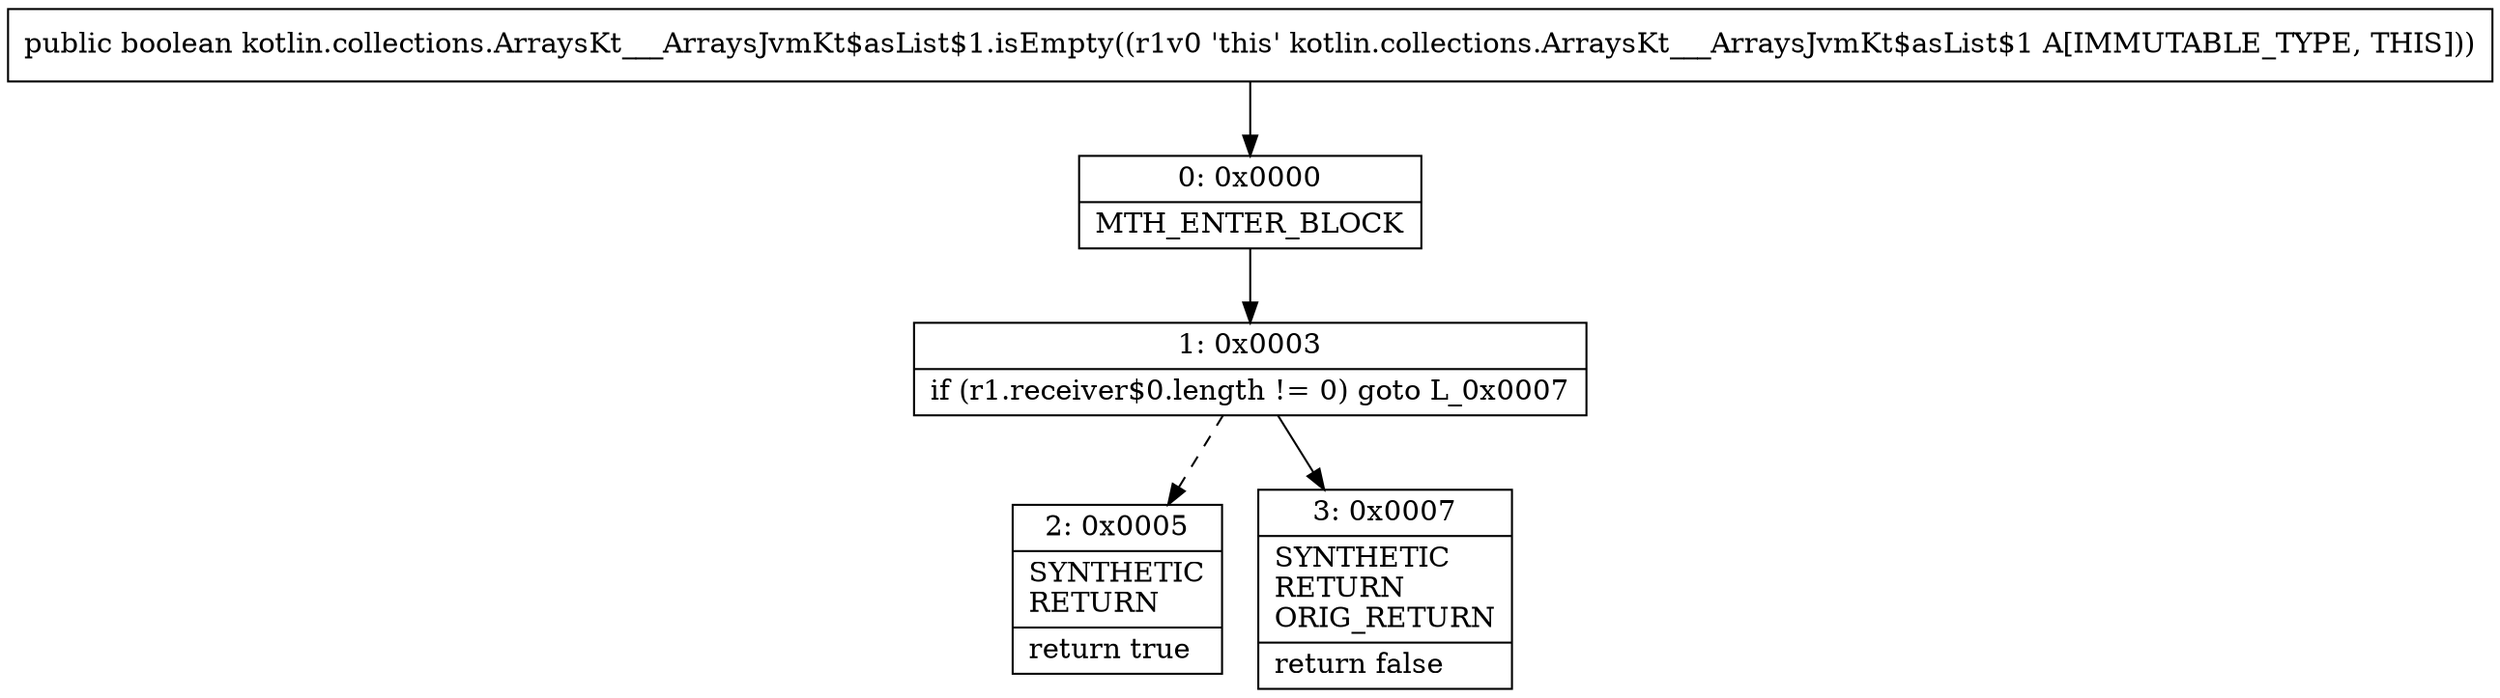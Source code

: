 digraph "CFG forkotlin.collections.ArraysKt___ArraysJvmKt$asList$1.isEmpty()Z" {
Node_0 [shape=record,label="{0\:\ 0x0000|MTH_ENTER_BLOCK\l}"];
Node_1 [shape=record,label="{1\:\ 0x0003|if (r1.receiver$0.length != 0) goto L_0x0007\l}"];
Node_2 [shape=record,label="{2\:\ 0x0005|SYNTHETIC\lRETURN\l|return true\l}"];
Node_3 [shape=record,label="{3\:\ 0x0007|SYNTHETIC\lRETURN\lORIG_RETURN\l|return false\l}"];
MethodNode[shape=record,label="{public boolean kotlin.collections.ArraysKt___ArraysJvmKt$asList$1.isEmpty((r1v0 'this' kotlin.collections.ArraysKt___ArraysJvmKt$asList$1 A[IMMUTABLE_TYPE, THIS])) }"];
MethodNode -> Node_0;
Node_0 -> Node_1;
Node_1 -> Node_2[style=dashed];
Node_1 -> Node_3;
}

